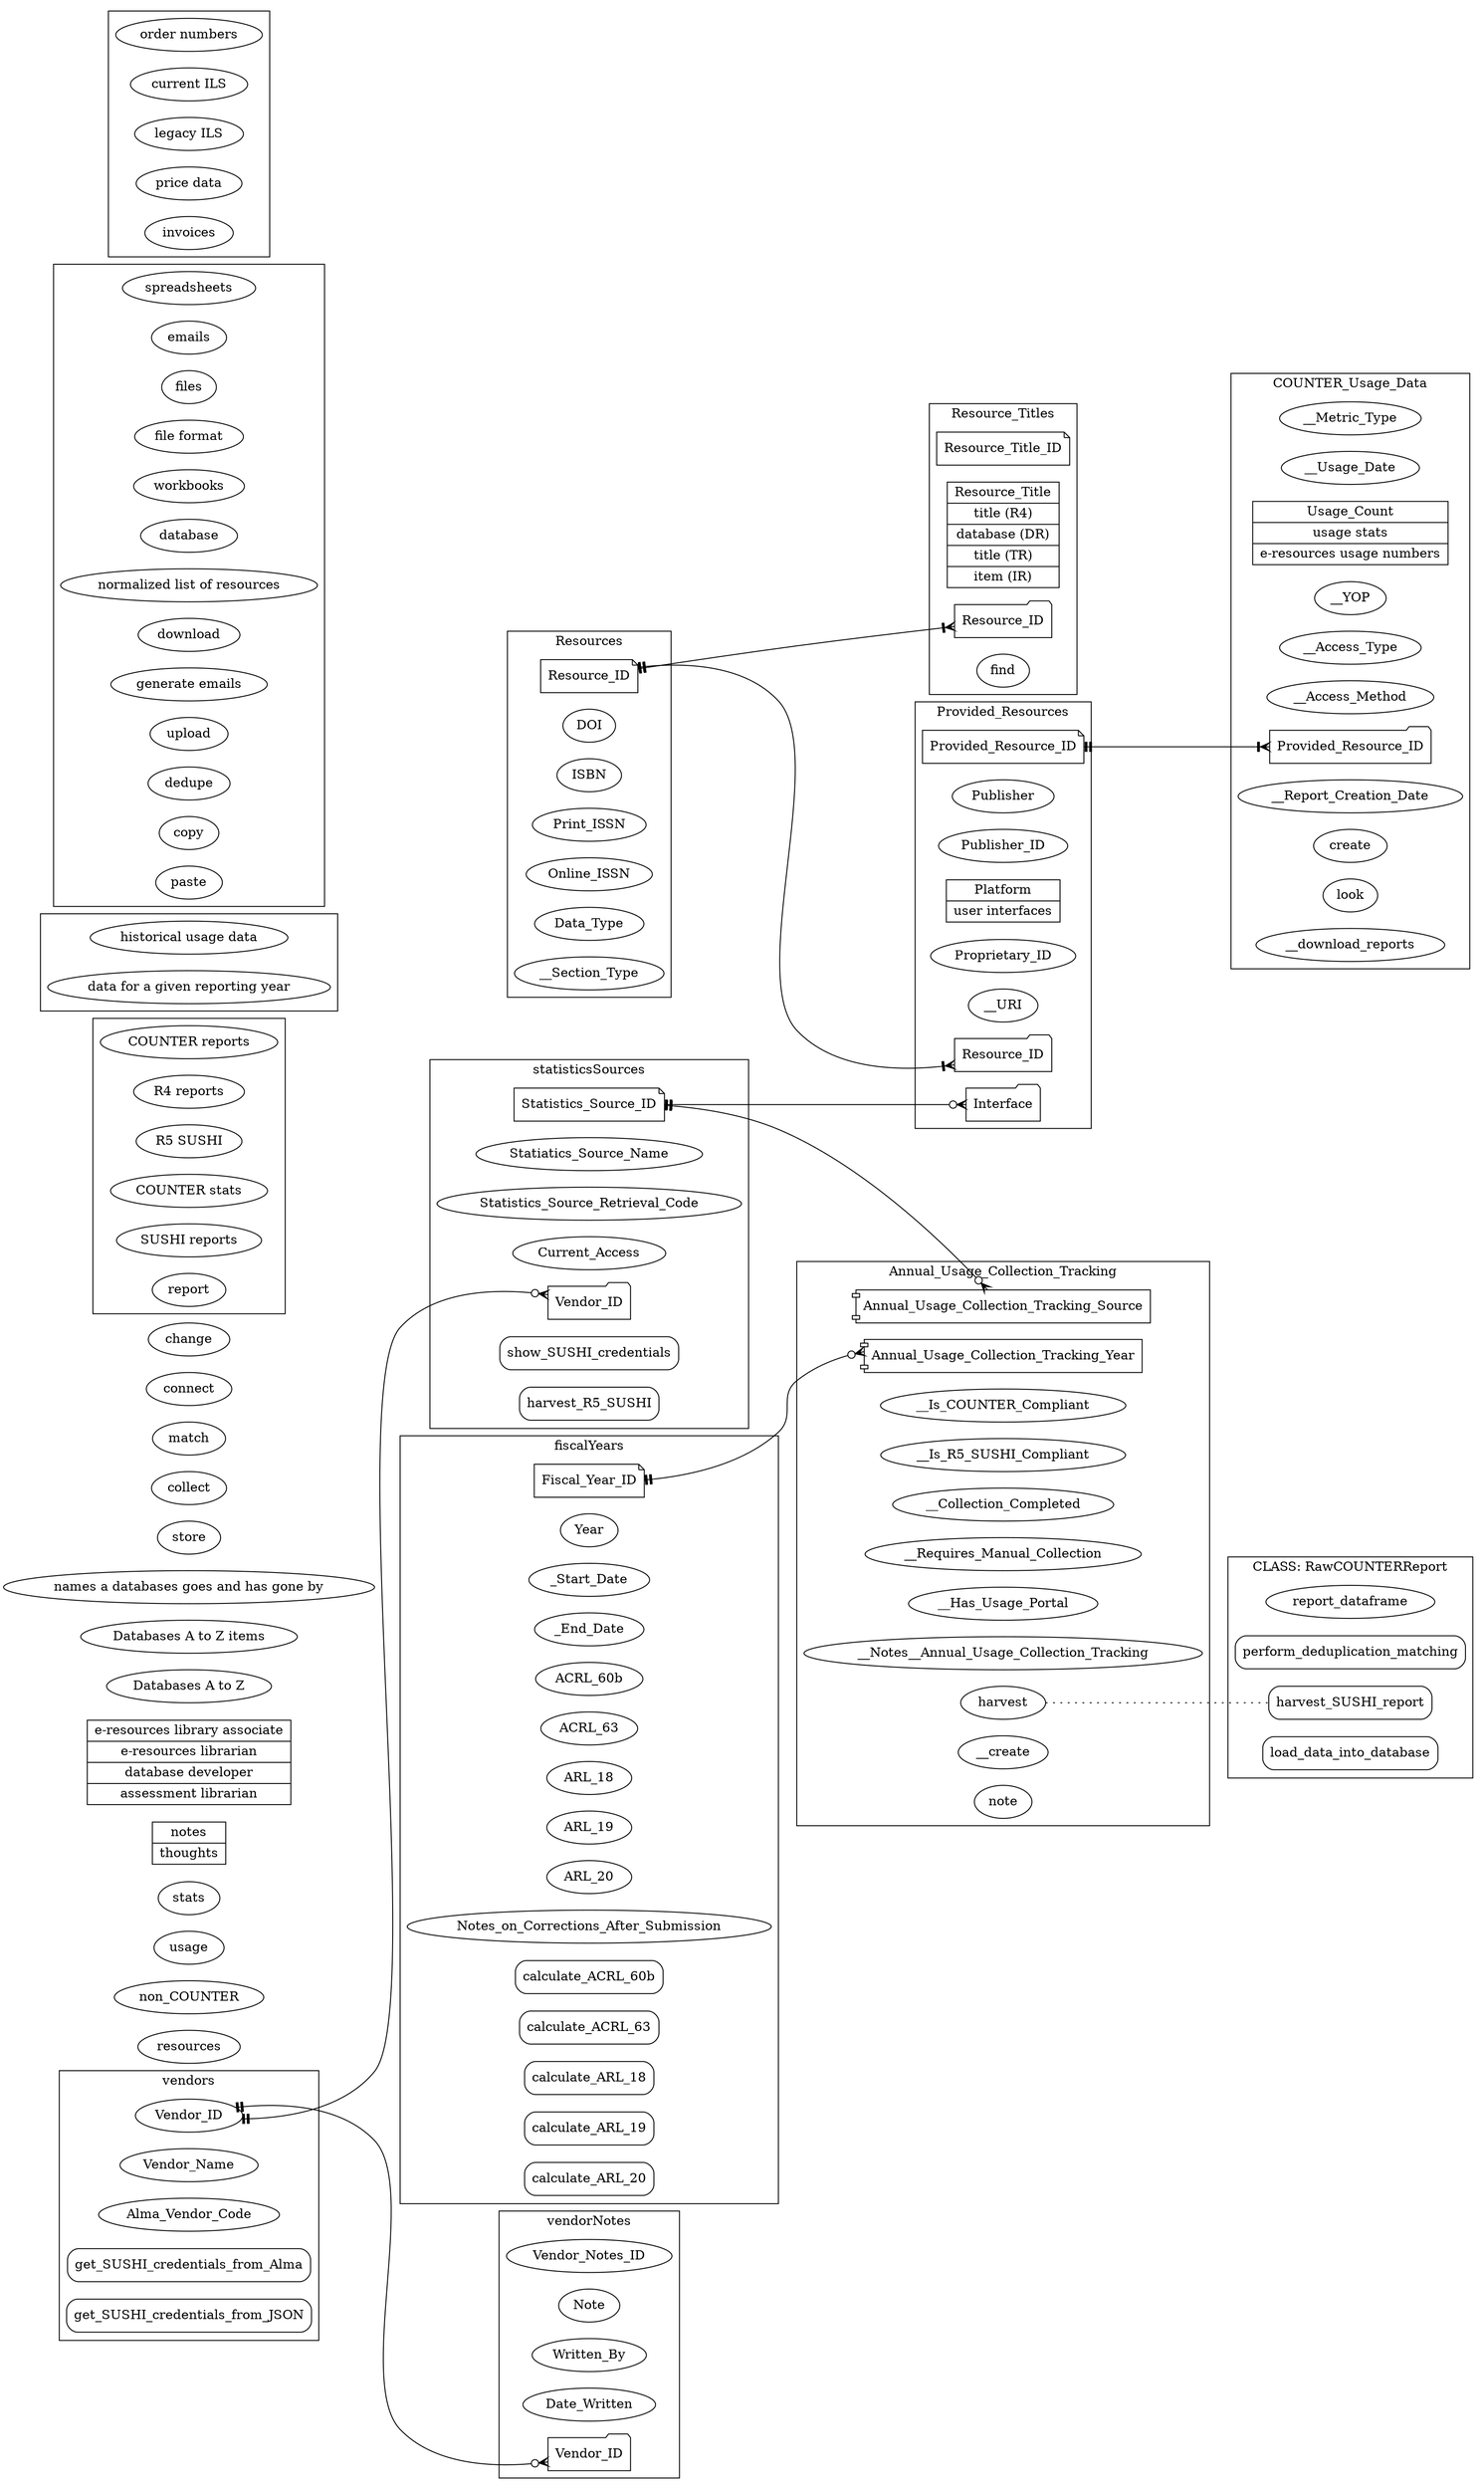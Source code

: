 digraph erd_and_classes {
    graph [rankdir = "LR"]
    /*
        ellipse = field/attribute
        note = PK
        folder = FK
        component = FK that makes up a composite PK
        Mrecord = methods

        Starting with two underscores means not from user stories
    */

    /* *** ESTABLISHED RELATIONS/CLASSES *** */

    // RELATIONS/CLASSES

    subgraph cluster_Resource_Titles {
        label="Resource_Titles"

        // Attributes
        Resource_Title_ID [shape="note"]
        Resource_Title [
            shape="record"
            label="\N|title (R4)|database (DR)|title (TR)|item (IR)"
        ]
        Resource_ID_in_Resource_Titles [
            label="Resource_ID"
            shape="folder"
        ]

        // Methods
        find // aka search titles
    }


    subgraph cluster_Resources {
        label="Resources"

        // Attributes
        Resource_ID [shape="note"]
        DOI
        ISBN
        Print_ISSN
        Online_ISSN
        Data_Type // The initial list from R4 reports will have the less specific R4 types derived from the type of report itself. Should the R5 types overwrite these values or go in their own field?
        __Section_Type // This is in R5 IR only-how to add it? Does it go here?

        // Methods
    }


    subgraph cluster_Provided_Resources {
        label="Provided_Resources"

        // Attributes
        Provided_Resource_ID [shape="note"]
        Publisher // From the COUNTER report
        Publisher_ID // This is found in R5 only—how to add it?
        Platform [
            shape="record"
            label="\N|user interfaces"
        ]
        Proprietary_ID
        __URI // This is found in R5 TR, IR only—how to add it?
        Interface [shape="folder"] // This is interface in the Alma sense--the FK for Statistics_Source
        Resource_ID_in_Provided_Resources [
            label="Resource_ID"
            shape="folder"
        ]

        // Methods
    }


    subgraph cluster_COUNTER_Usage_Data {
        label="COUNTER_Usage_Data"

        // Nouns: Classes or Attributes
        __Metric_Type
        __Usage_Date
        Usage_Count [
            shape="record"
            label="\N|usage stats|e-resources usage numbers"
        ]
        __YOP // This is found in R5 TR, IR only—how to add it?
        __Access_Type // This is found in R5 TR, IR only—how to add it?
        __Access_Method // This is found in R5 only—how to add it?
        Provided_Resource_ID_in_COUNTER_Usage_Data [
            label="Provided_Resource_ID"
            shape="folder"
        ]
        __Report_Creation_Date // For harvested R5 reports

        // Verbs: Methods
        create // create report
        look // aka view reports
        __download_reports
    }


    subgraph cluster_statisticsSources {
        label="statisticsSources"

        // Attributes
        Statistics_Source_ID [shape="note"]
        Statiatics_Source_Name
        Statistics_Source_Retrieval_Code
        Current_Access
        Vendor_ID_in_statisticsSources [
            label="Vendor_ID"
            shape="folder"
        ]

        // Methods
        show_SUSHI_credentials [shape="Mrecord"]
        harvest_R5_SUSHI [shape="Mrecord"]
    }


    subgraph cluster_Annual_Usage_Collection_Tracking {
        label="Annual_Usage_Collection_Tracking"

        // Attributes
        Annual_Usage_Collection_Tracking_Year [shape="component"]
        Annual_Usage_Collection_Tracking_Source [shape="component"]
        __Is_COUNTER_Compliant // Because this can change from year to year
        __Is_R5_SUSHI_Compliant // Because this can change from year to year
        __Collection_Completed // Not a Boolean--need an "in process" option
        __Requires_Manual_Collection
        __Has_Usage_Portal
        __Notes__Annual_Usage_Collection_Tracking

        // Methods
        harvest
        __create // Meaning create all the records for tracking the collection of a particular FY's usage after the FY finishes
        note // In user stories as "add notes" and "record"
    }


    subgraph cluster_fiscalYears {
        label="fiscalYears"

        // Attributes
        Fiscal_Year_ID [shape="note"]
        Year
        _Start_Date // The FY start as date data type to go in SQL queries
        _End_Date // The FY end as date data type to go in SQL queries
        // The submitted values are stored because vendors sometimes report issues with their stats collection, which require reharvesting
        ACRL_60b // Initial Circulation: Digital/Electronic
        ACRL_63 // E-Serials Usage: Digital/Electronic
        ARL_18 // Number of successful full-text article requests (journals)
        ARL_19 // Number of regular searches (databases)
        ARL_20 // Number of federated searches (databases)
        // Should the date when the numbers were collected be saved?
        Notes_on_Corrections_After_Submission // If a vendor issues a correction requiring reharvesting after numbers are submitted, should it be recorded here or on the page of the specific source being reharvested?

        // Methods
        // Should each number have its own method, or should all of them be calculated at the same time?
        calculate_ACRL_60b [shape="Mrecord"]
        calculate_ACRL_63 [shape="Mrecord"]
        calculate_ARL_18 [shape="Mrecord"]
        calculate_ARL_19 [shape="Mrecord"]
        calculate_ARL_20 [shape="Mrecord"]
    }


    subgraph cluster_vendors {
        label="vendors"

        //Attributes
        Vendor_ID
        Vendor_Name
        Alma_Vendor_Code

        //Methods
        get_SUSHI_credentials_from_Alma [shape="Mrecord"]
        get_SUSHI_credentials_from_JSON [shape="Mrecord"]
    }


    subgraph cluster_vendorNotes {
        label="vendorNotes"

        //Attributes
        Vendor_Notes_ID
        Note
        Written_By
        Date_Written
        Vendor_ID_in_vendorNotes [
            label="Vendor_ID"
            shape="folder"
        ]

        //Methods
    }


    subgraph cluster_RawCOUNTERReport {
        label="CLASS: RawCOUNTERReport"

        // Attributes
        report_dataframe

        // Methods
        perform_deduplication_matching [shape="Mrecord"]
        harvest_SUSHI_report [shape="Mrecord"]
        load_data_into_database [shape="Mrecord"]
    }


    // RELATIONSHIPS
    /*
        Establish relationships from the PK (tail) to the FK (head)
        table --------(can connect to)---------[optionality]--(and)--[cardinality]-->other table
        arrowhead = how PK table can connect to FK table
        arrowtail = how FK table can connect to PK table

        teeodot = 0..1 (unique but optional)
        crowodot = 0..N (optional, not unique)
        teetee = 1..1 (exactly one)
        crowtee = 1..N (neither optional nor unique)
    */
    
    Resource_ID -> Resource_ID_in_Resource_Titles [
        dir="both"
        arrowhead="crowtee"
        arrowtail="teetee"
    ]
    
    Resource_ID -> Resource_ID_in_Provided_Resources [
        dir="both"
        arrowhead="crowtee"
        arrowtail="teetee"
    ]
    
    Statistics_Source_ID -> Annual_Usage_Collection_Tracking_Source [
        dir="both"
        arrowhead="crowodot" // Since sources don't need to be connected to a collection year, they can be added as they arise, rather than needing to wait for the first round of collections in which they'll be included
        arrowtail="teetee"
    ]
    
    Fiscal_Year_ID -> Annual_Usage_Collection_Tracking_Year [
        dir="both"
        arrowhead="crowodot" // This allows for the possibility that a FY instance cna be created before the collection tracking records that connect to it will; whether or not this will be necessary remains to be seen
        arrowtail="teetee"
    ]

    Statistics_Source_ID -> Interface [
        dir="both"
        arrowhead="crowodot" // Sources without resources need to exist because 1. A source record is a prerequisite for usage collection 2. Not all sources will have COUNTER resources
        arrowtail="teetee"
    ]

    Provided_Resource_ID -> Provided_Resource_ID_in_COUNTER_Usage_Data [
        dir="both"
        arrowhead="crowtee"
        arrowtail="teetee"
    ]

    Vendor_ID -> Vendor_ID_in_vendorNotes [
        dir="both"
        arrowhead="crowodot"
        arrowtail="teetee"
    ]

    Vendor_ID -> Vendor_ID_in_statisticsSources [
        dir="both"
        arrowhead="crowodot" // Want the option to have a vendor without a statistics source
        arrowtail="teetee"
    ]

    // The relationships below connect potential methods in ERD relations methods in existing classes; they are connected by a dotted line with no arrow

    harvest -> harvest_SUSHI_report [
        dir="none"
        style="dotted"
    ]


    /* *** OBJECTS TO BE ORGANIZED *** */

    // Nouns: Classes or Attributes
    resources
    non_COUNTER usage stats
    notes [
        shape="record"
        label="notes|thoughts"
    ]
    librarians [
        shape="record"
        label="e-resources library associate|e-resources librarian|database developer|assessment librarian"
    ]
    "Databases A to Z"
    "Databases A to Z items"
    "names a databases goes and has gone by"
    /* Do these need to be kept?
        reference
        location
        databases
        aggregator
        initial database data
        unique resource list
    */

    //Verbs: Methods
    store
    collect
    match
    connect
    change

    /* Do these need to be kept?
        send
        add
        know
        organize
        has gone by
        use
        start
        pulled
        submitted
        retained
    */

    subgraph cluster_COUNTER_Terms {
        // Nouns: Classes or Attributes
        "COUNTER reports"
        "R4 reports"
        "R5 SUSHI"
        "COUNTER stats"
        "SUSHI reports"
        report
        // Verbs: Methods
    }

    subgraph cluster_Annual_Collection_Terms{
        // Nouns: Classes or Attributes
        "historical usage data"
        "data for a given reporting year"
        // Verbs: Methods
    }

    subgraph cluster_Technical_Terms {
        // Nouns: Classes or Attributes
        spreadsheets
        emails
        files
        "file format"
        workbooks
        database
        "normalized list of resources"
        // Verbs: Methods
        download
        "generate emails"
        upload
        dedupe
        copy
        paste
    }

    subgraph cluster_Acquisitions_Terms {
        // Nouns: Classes or Attributes
        "order numbers"
        "current ILS"
        "legacy ILS"
        "price data"
        invoices
        // Verbs: Methods
    }
}